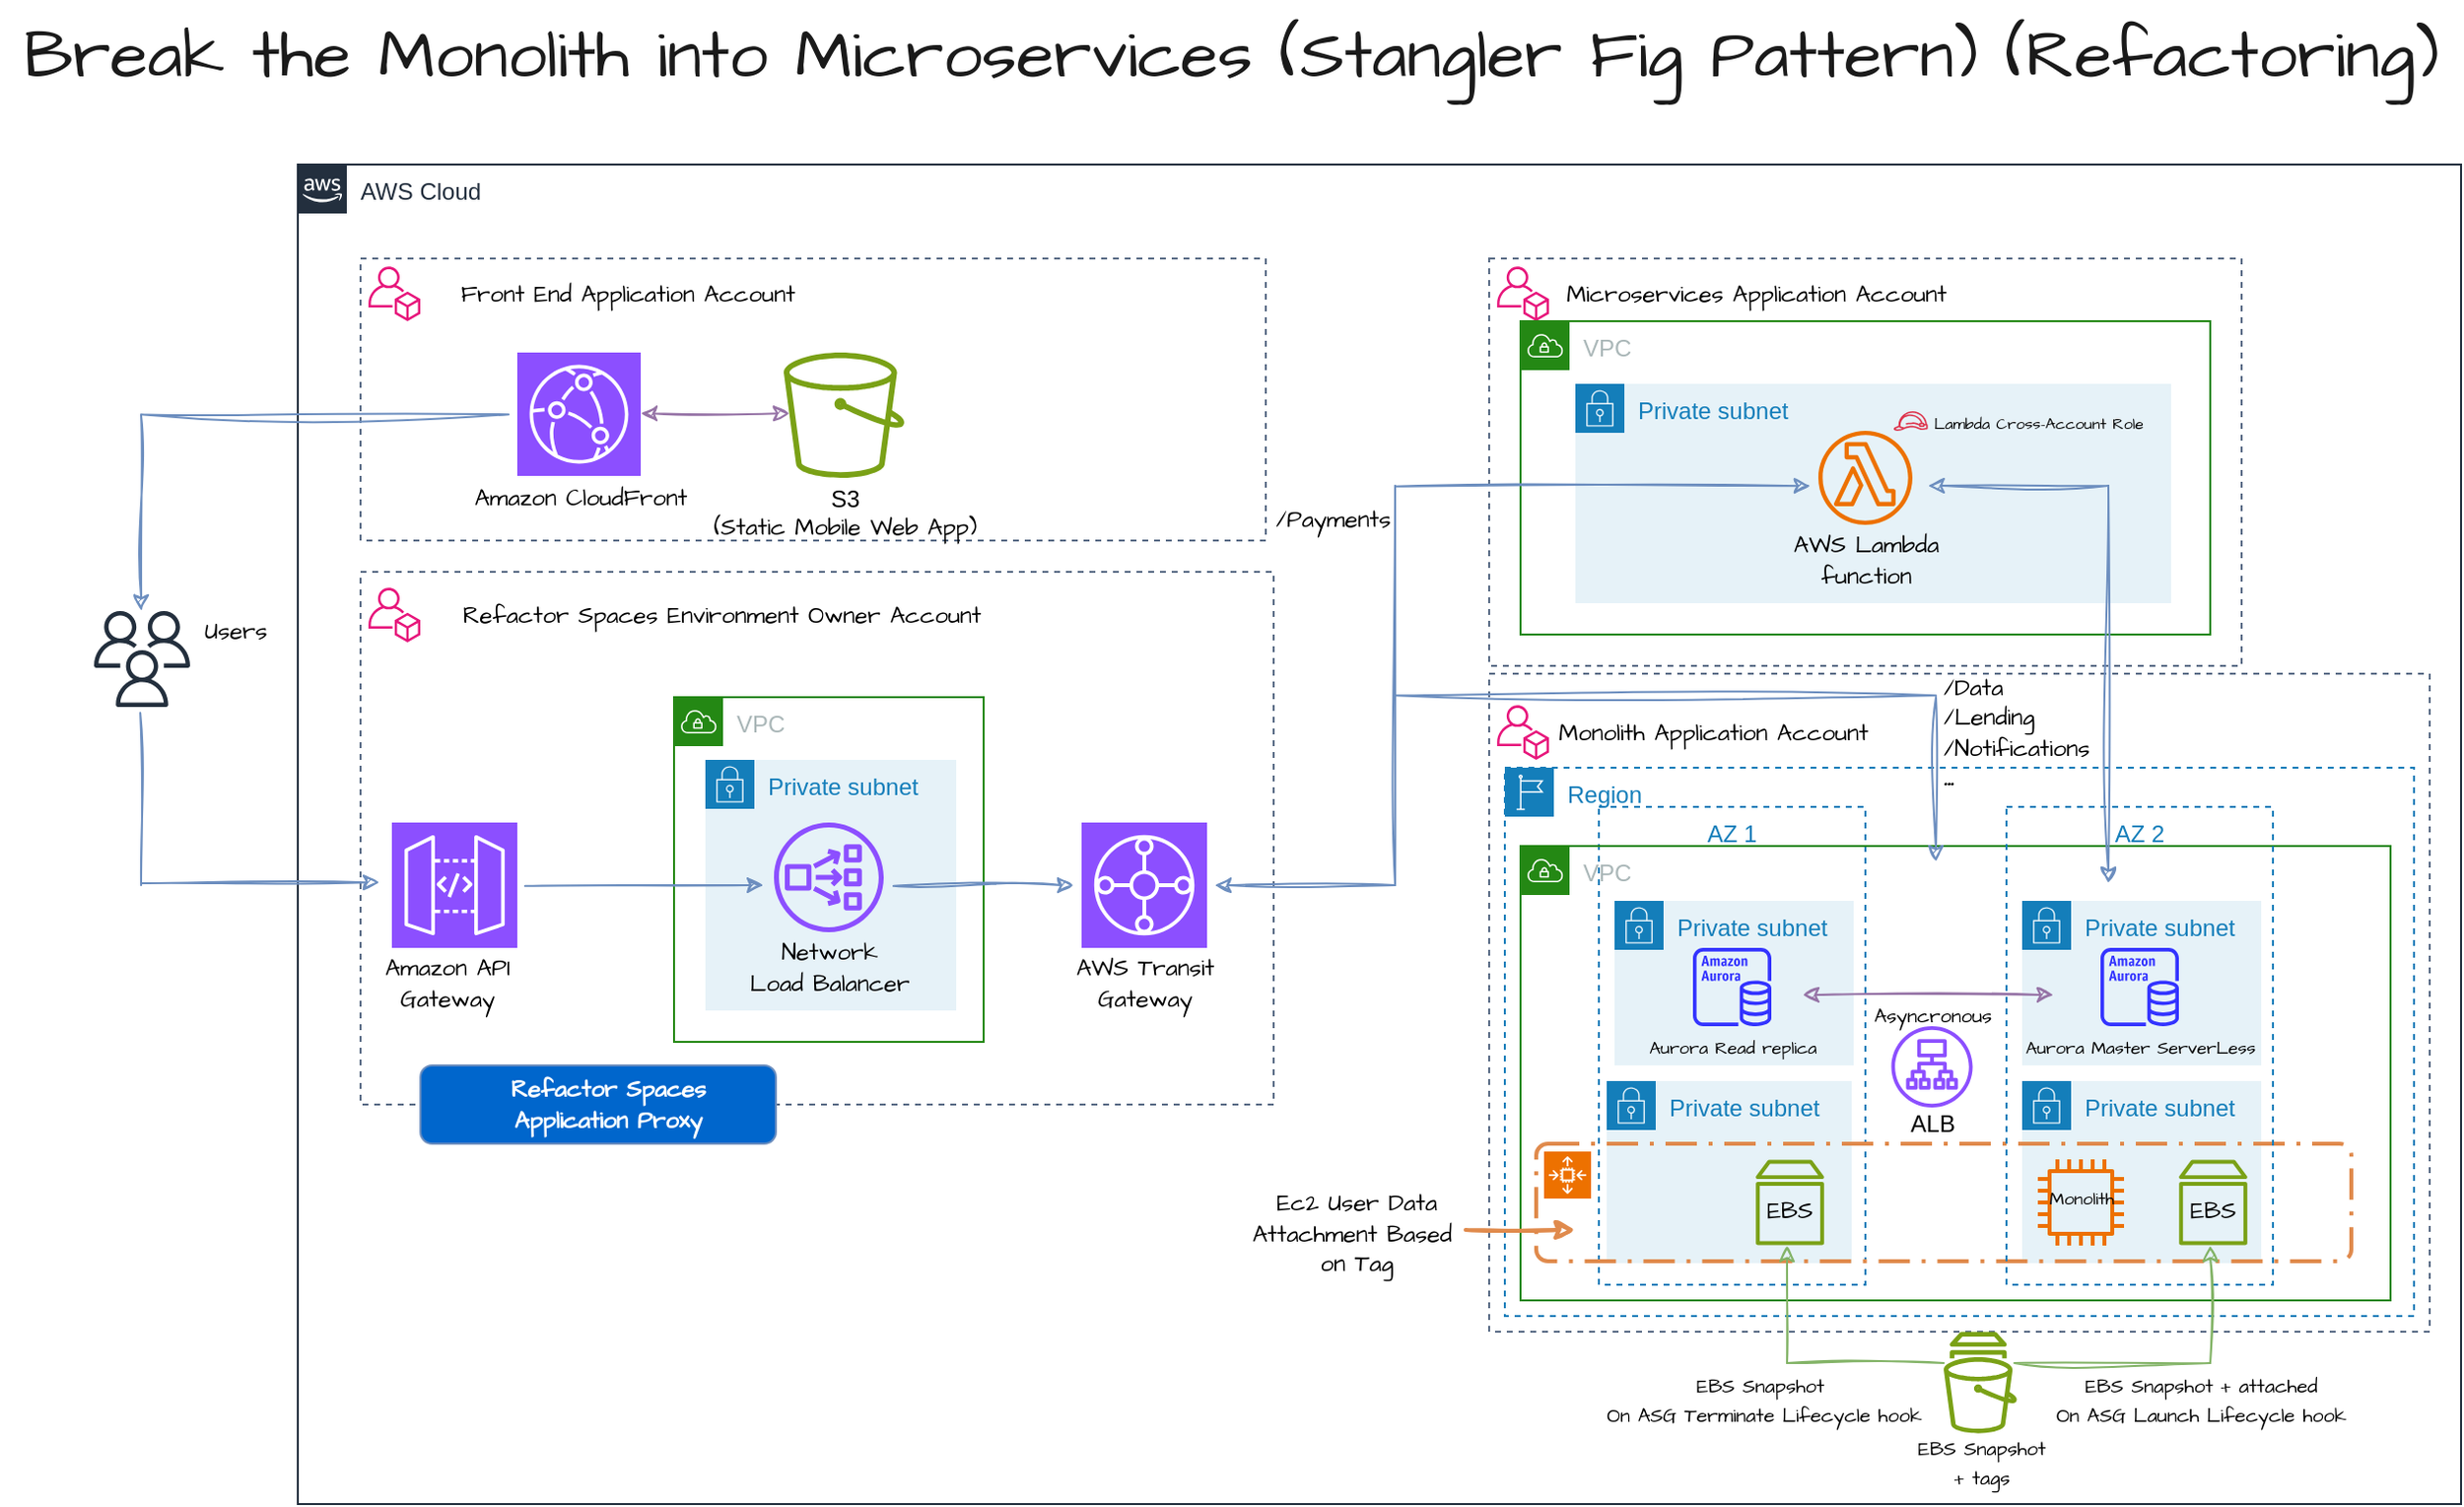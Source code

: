 <mxfile version="22.0.3" type="device">
  <diagram id="Ht1M8jgEwFfnCIfOTk4-" name="Page-1">
    <mxGraphModel dx="2589" dy="1657" grid="1" gridSize="4" guides="1" tooltips="1" connect="1" arrows="1" fold="1" page="1" pageScale="1" pageWidth="1169" pageHeight="827" math="0" shadow="0">
      <root>
        <mxCell id="0" />
        <mxCell id="1" parent="0" />
        <mxCell id="gSuPrqqiyERdeRgvsGvh-1" value="" style="fillColor=none;strokeColor=#5A6C86;dashed=1;verticalAlign=top;fontStyle=0;fontColor=#5A6C86;whiteSpace=wrap;html=1;" parent="1" vertex="1">
          <mxGeometry x="112" y="-452" width="480" height="336" as="geometry" />
        </mxCell>
        <mxCell id="4fSWZYb6Nr-JBYnyhQnx-1" value="Region" style="points=[[0,0],[0.25,0],[0.5,0],[0.75,0],[1,0],[1,0.25],[1,0.5],[1,0.75],[1,1],[0.75,1],[0.5,1],[0.25,1],[0,1],[0,0.75],[0,0.5],[0,0.25]];outlineConnect=0;gradientColor=none;html=1;whiteSpace=wrap;fontSize=12;fontStyle=0;container=1;pointerEvents=0;collapsible=0;recursiveResize=0;shape=mxgraph.aws4.group;grIcon=mxgraph.aws4.group_region;strokeColor=#147EBA;fillColor=none;verticalAlign=top;align=left;spacingLeft=30;fontColor=#147EBA;dashed=1;" parent="1" vertex="1">
          <mxGeometry x="120" y="-404" width="464" height="280" as="geometry" />
        </mxCell>
        <mxCell id="4fSWZYb6Nr-JBYnyhQnx-6" value="Private subnet" style="points=[[0,0],[0.25,0],[0.5,0],[0.75,0],[1,0],[1,0.25],[1,0.5],[1,0.75],[1,1],[0.75,1],[0.5,1],[0.25,1],[0,1],[0,0.75],[0,0.5],[0,0.25]];outlineConnect=0;gradientColor=none;html=1;whiteSpace=wrap;fontSize=12;fontStyle=0;container=1;pointerEvents=0;collapsible=0;recursiveResize=0;shape=mxgraph.aws4.group;grIcon=mxgraph.aws4.group_security_group;grStroke=0;strokeColor=#147EBA;fillColor=#E6F2F8;verticalAlign=top;align=left;spacingLeft=30;fontColor=#147EBA;dashed=0;" parent="4fSWZYb6Nr-JBYnyhQnx-1" vertex="1">
          <mxGeometry x="264" y="68" width="122" height="84" as="geometry" />
        </mxCell>
        <mxCell id="y_hJPUTwGHVDO47t9u5H-123" value="Private subnet" style="points=[[0,0],[0.25,0],[0.5,0],[0.75,0],[1,0],[1,0.25],[1,0.5],[1,0.75],[1,1],[0.75,1],[0.5,1],[0.25,1],[0,1],[0,0.75],[0,0.5],[0,0.25]];outlineConnect=0;gradientColor=none;html=1;whiteSpace=wrap;fontSize=12;fontStyle=0;container=1;pointerEvents=0;collapsible=0;recursiveResize=0;shape=mxgraph.aws4.group;grIcon=mxgraph.aws4.group_security_group;grStroke=0;strokeColor=#147EBA;fillColor=#E6F2F8;verticalAlign=top;align=left;spacingLeft=30;fontColor=#147EBA;dashed=0;" parent="4fSWZYb6Nr-JBYnyhQnx-1" vertex="1">
          <mxGeometry x="264" y="160" width="122" height="93" as="geometry" />
        </mxCell>
        <mxCell id="4fSWZYb6Nr-JBYnyhQnx-2" value="AZ 1" style="fillColor=none;strokeColor=#147EBA;dashed=1;verticalAlign=top;fontStyle=0;fontColor=#147EBA;whiteSpace=wrap;html=1;" parent="4fSWZYb6Nr-JBYnyhQnx-1" vertex="1">
          <mxGeometry x="48" y="20" width="136" height="244" as="geometry" />
        </mxCell>
        <mxCell id="4fSWZYb6Nr-JBYnyhQnx-4" value="Private subnet" style="points=[[0,0],[0.25,0],[0.5,0],[0.75,0],[1,0],[1,0.25],[1,0.5],[1,0.75],[1,1],[0.75,1],[0.5,1],[0.25,1],[0,1],[0,0.75],[0,0.5],[0,0.25]];outlineConnect=0;gradientColor=none;html=1;whiteSpace=wrap;fontSize=12;fontStyle=0;container=1;pointerEvents=0;collapsible=0;recursiveResize=0;shape=mxgraph.aws4.group;grIcon=mxgraph.aws4.group_security_group;grStroke=0;strokeColor=#147EBA;fillColor=#E6F2F8;verticalAlign=top;align=left;spacingLeft=30;fontColor=#147EBA;dashed=0;" parent="4fSWZYb6Nr-JBYnyhQnx-1" vertex="1">
          <mxGeometry x="52" y="160" width="125" height="93" as="geometry" />
        </mxCell>
        <mxCell id="y_hJPUTwGHVDO47t9u5H-116" value="" style="sketch=0;outlineConnect=0;fontColor=#232F3E;gradientColor=none;fillColor=#0000CC;strokeColor=none;dashed=0;verticalLabelPosition=bottom;verticalAlign=top;align=center;html=1;fontSize=12;fontStyle=0;aspect=fixed;pointerEvents=1;shape=mxgraph.aws4.aurora_instance;" parent="4fSWZYb6Nr-JBYnyhQnx-1" vertex="1">
          <mxGeometry x="95.5" y="96" width="38" height="38" as="geometry" />
        </mxCell>
        <mxCell id="y_hJPUTwGHVDO47t9u5H-133" value="&lt;font data-font-src=&quot;https://fonts.googleapis.com/css?family=Architects+Daughter&quot; face=&quot;Architects Daughter&quot;&gt;Aurora Master&lt;br&gt;&lt;/font&gt;" style="text;html=1;align=center;verticalAlign=middle;resizable=0;points=[];autosize=1;strokeColor=none;fillColor=none;" parent="4fSWZYb6Nr-JBYnyhQnx-1" vertex="1">
          <mxGeometry x="62" y="125" width="108" height="28" as="geometry" />
        </mxCell>
        <mxCell id="4fSWZYb6Nr-JBYnyhQnx-21" value="" style="rounded=1;arcSize=10;dashed=1;fillColor=none;gradientColor=none;dashPattern=8 3 1 3;strokeWidth=2;strokeColor=#e08a4c;" parent="4fSWZYb6Nr-JBYnyhQnx-1" vertex="1">
          <mxGeometry x="16" y="192" width="416" height="60" as="geometry" />
        </mxCell>
        <mxCell id="4fSWZYb6Nr-JBYnyhQnx-26" value="" style="sketch=0;outlineConnect=0;fontColor=#232F3E;gradientColor=none;fillColor=#7AA116;strokeColor=none;dashed=0;verticalLabelPosition=bottom;verticalAlign=top;align=center;html=1;fontSize=12;fontStyle=0;aspect=fixed;pointerEvents=1;shape=mxgraph.aws4.volume;" parent="4fSWZYb6Nr-JBYnyhQnx-1" vertex="1">
          <mxGeometry x="128" y="200" width="34.97" height="44" as="geometry" />
        </mxCell>
        <mxCell id="4fSWZYb6Nr-JBYnyhQnx-28" value="&lt;font data-font-src=&quot;https://fonts.googleapis.com/css?family=Architects+Daughter&quot; face=&quot;Architects Daughter&quot;&gt;EBS&lt;/font&gt;" style="text;html=1;align=center;verticalAlign=middle;resizable=0;points=[];autosize=1;strokeColor=none;fillColor=none;" parent="4fSWZYb6Nr-JBYnyhQnx-1" vertex="1">
          <mxGeometry x="123.48" y="212" width="44" height="28" as="geometry" />
        </mxCell>
        <mxCell id="4fSWZYb6Nr-JBYnyhQnx-12" value="Private subnet" style="points=[[0,0],[0.25,0],[0.5,0],[0.75,0],[1,0],[1,0.25],[1,0.5],[1,0.75],[1,1],[0.75,1],[0.5,1],[0.25,1],[0,1],[0,0.75],[0,0.5],[0,0.25]];outlineConnect=0;gradientColor=none;html=1;whiteSpace=wrap;fontSize=12;fontStyle=0;container=1;pointerEvents=0;collapsible=0;recursiveResize=0;shape=mxgraph.aws4.group;grIcon=mxgraph.aws4.group_security_group;grStroke=0;strokeColor=#147EBA;fillColor=#E6F2F8;verticalAlign=top;align=left;spacingLeft=30;fontColor=#147EBA;dashed=0;" parent="1" vertex="1">
          <mxGeometry x="176" y="-336" width="122" height="84" as="geometry" />
        </mxCell>
        <mxCell id="eYxBuY7Py7PClH6O-nrH-38" value="&lt;span style=&quot;font-size: 35px;&quot;&gt;Break the Monolith into Microservices (Stangler Fig Pattern) (Refactoring)&lt;/span&gt;" style="text;html=1;align=center;verticalAlign=middle;resizable=0;points=[];autosize=1;strokeColor=none;fillColor=none;fontSize=20;fontFamily=Architects Daughter;fontColor=#1A1A1A;rounded=0;" parent="1" vertex="1">
          <mxGeometry x="-648" y="-796" width="1256" height="56" as="geometry" />
        </mxCell>
        <mxCell id="y_hJPUTwGHVDO47t9u5H-20" value="AWS Cloud" style="points=[[0,0],[0.25,0],[0.5,0],[0.75,0],[1,0],[1,0.25],[1,0.5],[1,0.75],[1,1],[0.75,1],[0.5,1],[0.25,1],[0,1],[0,0.75],[0,0.5],[0,0.25]];outlineConnect=0;gradientColor=none;html=1;whiteSpace=wrap;fontSize=12;fontStyle=0;container=1;pointerEvents=0;collapsible=0;recursiveResize=0;shape=mxgraph.aws4.group;grIcon=mxgraph.aws4.group_aws_cloud_alt;strokeColor=#232F3E;fillColor=none;verticalAlign=top;align=left;spacingLeft=30;fontColor=#232F3E;dashed=0;" parent="1" vertex="1">
          <mxGeometry x="-496" y="-712" width="1104" height="684" as="geometry" />
        </mxCell>
        <mxCell id="4fSWZYb6Nr-JBYnyhQnx-36" value="&lt;font style=&quot;font-size: 10px;&quot; data-font-src=&quot;https://fonts.googleapis.com/css?family=Architects+Daughter&quot; face=&quot;Architects Daughter&quot;&gt;EBS Snapshot&amp;nbsp;&lt;br&gt;On ASG Terminate Lifecycle hook&lt;/font&gt;" style="text;html=1;align=center;verticalAlign=middle;resizable=0;points=[];autosize=1;strokeColor=none;fillColor=none;" parent="y_hJPUTwGHVDO47t9u5H-20" vertex="1">
          <mxGeometry x="656" y="608" width="184" height="44" as="geometry" />
        </mxCell>
        <mxCell id="y_hJPUTwGHVDO47t9u5H-120" value="VPC" style="points=[[0,0],[0.25,0],[0.5,0],[0.75,0],[1,0],[1,0.25],[1,0.5],[1,0.75],[1,1],[0.75,1],[0.5,1],[0.25,1],[0,1],[0,0.75],[0,0.5],[0,0.25]];outlineConnect=0;gradientColor=none;html=1;whiteSpace=wrap;fontSize=12;fontStyle=0;container=1;pointerEvents=0;collapsible=0;recursiveResize=0;shape=mxgraph.aws4.group;grIcon=mxgraph.aws4.group_vpc;strokeColor=#248814;fillColor=none;verticalAlign=top;align=left;spacingLeft=30;fontColor=#AAB7B8;dashed=0;" parent="y_hJPUTwGHVDO47t9u5H-20" vertex="1">
          <mxGeometry x="624" y="348" width="444" height="232" as="geometry" />
        </mxCell>
        <mxCell id="4fSWZYb6Nr-JBYnyhQnx-7" value="" style="sketch=0;outlineConnect=0;fontColor=#232F3E;gradientColor=none;fillColor=#8C4FFF;strokeColor=none;dashed=0;verticalLabelPosition=bottom;verticalAlign=top;align=center;html=1;fontSize=12;fontStyle=0;aspect=fixed;pointerEvents=1;shape=mxgraph.aws4.application_load_balancer;" parent="y_hJPUTwGHVDO47t9u5H-120" vertex="1">
          <mxGeometry x="189.25" y="92" width="41.5" height="41.5" as="geometry" />
        </mxCell>
        <mxCell id="4fSWZYb6Nr-JBYnyhQnx-19" value="ALB" style="text;html=1;align=center;verticalAlign=middle;resizable=0;points=[];autosize=1;strokeColor=none;fillColor=none;" parent="y_hJPUTwGHVDO47t9u5H-120" vertex="1">
          <mxGeometry x="188" y="128" width="44" height="28" as="geometry" />
        </mxCell>
        <mxCell id="4fSWZYb6Nr-JBYnyhQnx-24" value="" style="sketch=0;points=[[0,0,0],[0.25,0,0],[0.5,0,0],[0.75,0,0],[1,0,0],[0,1,0],[0.25,1,0],[0.5,1,0],[0.75,1,0],[1,1,0],[0,0.25,0],[0,0.5,0],[0,0.75,0],[1,0.25,0],[1,0.5,0],[1,0.75,0]];outlineConnect=0;fontColor=#232F3E;fillColor=#ED7100;strokeColor=#ffffff;dashed=0;verticalLabelPosition=bottom;verticalAlign=top;align=center;html=1;fontSize=12;fontStyle=0;aspect=fixed;shape=mxgraph.aws4.resourceIcon;resIcon=mxgraph.aws4.auto_scaling2;" parent="y_hJPUTwGHVDO47t9u5H-120" vertex="1">
          <mxGeometry x="12" y="156" width="24" height="24" as="geometry" />
        </mxCell>
        <mxCell id="4fSWZYb6Nr-JBYnyhQnx-42" value="&lt;font style=&quot;font-size: 10px;&quot; data-font-src=&quot;https://fonts.googleapis.com/css?family=Architects+Daughter&quot; face=&quot;Architects Daughter&quot;&gt;Asyncronous&lt;/font&gt;" style="text;html=1;align=center;verticalAlign=middle;resizable=0;points=[];autosize=1;strokeColor=none;fillColor=none;" parent="y_hJPUTwGHVDO47t9u5H-120" vertex="1">
          <mxGeometry x="168" y="72" width="84" height="28" as="geometry" />
        </mxCell>
        <mxCell id="4fSWZYb6Nr-JBYnyhQnx-10" value="&lt;font style=&quot;font-size: 9px;&quot; data-font-src=&quot;https://fonts.googleapis.com/css?family=Architects+Daughter&quot; face=&quot;Architects Daughter&quot;&gt;Aurora Read replica&lt;/font&gt;" style="text;html=1;align=center;verticalAlign=middle;resizable=0;points=[];autosize=1;strokeColor=none;fillColor=none;" parent="y_hJPUTwGHVDO47t9u5H-120" vertex="1">
          <mxGeometry x="54" y="88" width="108" height="28" as="geometry" />
        </mxCell>
        <mxCell id="4fSWZYb6Nr-JBYnyhQnx-3" value="AZ 2" style="fillColor=none;strokeColor=#147EBA;dashed=1;verticalAlign=top;fontStyle=0;fontColor=#147EBA;whiteSpace=wrap;html=1;" parent="y_hJPUTwGHVDO47t9u5H-20" vertex="1">
          <mxGeometry x="872" y="328" width="136" height="244" as="geometry" />
        </mxCell>
        <mxCell id="y_hJPUTwGHVDO47t9u5H-98" value="" style="fillColor=none;strokeColor=#5A6C86;dashed=1;verticalAlign=top;fontStyle=0;fontColor=#5A6C86;whiteSpace=wrap;html=1;" parent="y_hJPUTwGHVDO47t9u5H-20" vertex="1">
          <mxGeometry x="32" y="48" width="462" height="144" as="geometry" />
        </mxCell>
        <mxCell id="y_hJPUTwGHVDO47t9u5H-99" value="" style="sketch=0;outlineConnect=0;fontColor=#232F3E;gradientColor=none;fillColor=#E7157B;strokeColor=none;dashed=0;verticalLabelPosition=bottom;verticalAlign=top;align=center;html=1;fontSize=12;fontStyle=0;aspect=fixed;pointerEvents=1;shape=mxgraph.aws4.organizations_account;" parent="y_hJPUTwGHVDO47t9u5H-20" vertex="1">
          <mxGeometry x="36" y="52" width="26.57" height="28" as="geometry" />
        </mxCell>
        <mxCell id="y_hJPUTwGHVDO47t9u5H-100" value="" style="fillColor=none;strokeColor=#5A6C86;dashed=1;verticalAlign=top;fontStyle=0;fontColor=#5A6C86;whiteSpace=wrap;html=1;" parent="y_hJPUTwGHVDO47t9u5H-20" vertex="1">
          <mxGeometry x="32" y="208" width="466" height="272" as="geometry" />
        </mxCell>
        <mxCell id="y_hJPUTwGHVDO47t9u5H-101" value="" style="sketch=0;outlineConnect=0;fontColor=#232F3E;gradientColor=none;fillColor=#E7157B;strokeColor=none;dashed=0;verticalLabelPosition=bottom;verticalAlign=top;align=center;html=1;fontSize=12;fontStyle=0;aspect=fixed;pointerEvents=1;shape=mxgraph.aws4.organizations_account;" parent="y_hJPUTwGHVDO47t9u5H-20" vertex="1">
          <mxGeometry x="36" y="216" width="26.57" height="28" as="geometry" />
        </mxCell>
        <mxCell id="y_hJPUTwGHVDO47t9u5H-102" value="" style="fillColor=none;strokeColor=#5A6C86;dashed=1;verticalAlign=top;fontStyle=0;fontColor=#5A6C86;whiteSpace=wrap;html=1;" parent="y_hJPUTwGHVDO47t9u5H-20" vertex="1">
          <mxGeometry x="608" y="48" width="384" height="208" as="geometry" />
        </mxCell>
        <mxCell id="y_hJPUTwGHVDO47t9u5H-103" value="" style="sketch=0;outlineConnect=0;fontColor=#232F3E;gradientColor=none;fillColor=#E7157B;strokeColor=none;dashed=0;verticalLabelPosition=bottom;verticalAlign=top;align=center;html=1;fontSize=12;fontStyle=0;aspect=fixed;pointerEvents=1;shape=mxgraph.aws4.organizations_account;" parent="y_hJPUTwGHVDO47t9u5H-20" vertex="1">
          <mxGeometry x="612" y="52" width="26.57" height="28" as="geometry" />
        </mxCell>
        <mxCell id="y_hJPUTwGHVDO47t9u5H-105" value="" style="sketch=0;outlineConnect=0;fontColor=#232F3E;gradientColor=none;fillColor=#E7157B;strokeColor=none;dashed=0;verticalLabelPosition=bottom;verticalAlign=top;align=center;html=1;fontSize=12;fontStyle=0;aspect=fixed;pointerEvents=1;shape=mxgraph.aws4.organizations_account;" parent="y_hJPUTwGHVDO47t9u5H-20" vertex="1">
          <mxGeometry x="612" y="276" width="26.57" height="28" as="geometry" />
        </mxCell>
        <mxCell id="y_hJPUTwGHVDO47t9u5H-106" value="&lt;font data-font-src=&quot;https://fonts.googleapis.com/css?family=Architects+Daughter&quot; face=&quot;Architects Daughter&quot;&gt;Front End Application Account&lt;/font&gt;" style="text;html=1;align=center;verticalAlign=middle;resizable=0;points=[];autosize=1;strokeColor=none;fillColor=none;" parent="y_hJPUTwGHVDO47t9u5H-20" vertex="1">
          <mxGeometry x="72" y="52" width="192" height="28" as="geometry" />
        </mxCell>
        <mxCell id="y_hJPUTwGHVDO47t9u5H-107" value="&lt;font data-font-src=&quot;https://fonts.googleapis.com/css?family=Architects+Daughter&quot; face=&quot;Architects Daughter&quot;&gt;Refactor Spaces Environment Owner Account&lt;/font&gt;" style="text;html=1;align=center;verticalAlign=middle;resizable=0;points=[];autosize=1;strokeColor=none;fillColor=none;" parent="y_hJPUTwGHVDO47t9u5H-20" vertex="1">
          <mxGeometry x="72" y="216" width="288" height="28" as="geometry" />
        </mxCell>
        <mxCell id="y_hJPUTwGHVDO47t9u5H-108" value="&lt;font data-font-src=&quot;https://fonts.googleapis.com/css?family=Architects+Daughter&quot; face=&quot;Architects Daughter&quot;&gt;Microservices Application Account&lt;/font&gt;" style="text;html=1;align=center;verticalAlign=middle;resizable=0;points=[];autosize=1;strokeColor=none;fillColor=none;" parent="y_hJPUTwGHVDO47t9u5H-20" vertex="1">
          <mxGeometry x="636" y="52" width="216" height="28" as="geometry" />
        </mxCell>
        <mxCell id="y_hJPUTwGHVDO47t9u5H-109" value="&lt;font data-font-src=&quot;https://fonts.googleapis.com/css?family=Architects+Daughter&quot; face=&quot;Architects Daughter&quot;&gt;Monolith Application Account&lt;/font&gt;" style="text;html=1;align=center;verticalAlign=middle;resizable=0;points=[];autosize=1;strokeColor=none;fillColor=none;" parent="y_hJPUTwGHVDO47t9u5H-20" vertex="1">
          <mxGeometry x="632" y="276" width="180" height="28" as="geometry" />
        </mxCell>
        <mxCell id="y_hJPUTwGHVDO47t9u5H-110" value="" style="sketch=0;points=[[0,0,0],[0.25,0,0],[0.5,0,0],[0.75,0,0],[1,0,0],[0,1,0],[0.25,1,0],[0.5,1,0],[0.75,1,0],[1,1,0],[0,0.25,0],[0,0.5,0],[0,0.75,0],[1,0.25,0],[1,0.5,0],[1,0.75,0]];outlineConnect=0;fontColor=#232F3E;fillColor=#8C4FFF;strokeColor=#ffffff;dashed=0;verticalLabelPosition=bottom;verticalAlign=top;align=center;html=1;fontSize=12;fontStyle=0;aspect=fixed;shape=mxgraph.aws4.resourceIcon;resIcon=mxgraph.aws4.cloudfront;" parent="y_hJPUTwGHVDO47t9u5H-20" vertex="1">
          <mxGeometry x="112" y="96" width="63" height="63" as="geometry" />
        </mxCell>
        <mxCell id="y_hJPUTwGHVDO47t9u5H-111" value="" style="sketch=0;outlineConnect=0;fontColor=#232F3E;gradientColor=none;fillColor=#7AA116;strokeColor=none;dashed=0;verticalLabelPosition=bottom;verticalAlign=top;align=center;html=1;fontSize=12;fontStyle=0;aspect=fixed;pointerEvents=1;shape=mxgraph.aws4.bucket;" parent="y_hJPUTwGHVDO47t9u5H-20" vertex="1">
          <mxGeometry x="248" y="96" width="61.54" height="64" as="geometry" />
        </mxCell>
        <mxCell id="y_hJPUTwGHVDO47t9u5H-112" value="" style="sketch=0;points=[[0,0,0],[0.25,0,0],[0.5,0,0],[0.75,0,0],[1,0,0],[0,1,0],[0.25,1,0],[0.5,1,0],[0.75,1,0],[1,1,0],[0,0.25,0],[0,0.5,0],[0,0.75,0],[1,0.25,0],[1,0.5,0],[1,0.75,0]];outlineConnect=0;fontColor=#232F3E;fillColor=#8C4FFF;strokeColor=#ffffff;dashed=0;verticalLabelPosition=bottom;verticalAlign=top;align=center;html=1;fontSize=12;fontStyle=0;aspect=fixed;shape=mxgraph.aws4.resourceIcon;resIcon=mxgraph.aws4.api_gateway;" parent="y_hJPUTwGHVDO47t9u5H-20" vertex="1">
          <mxGeometry x="48" y="336" width="64" height="64" as="geometry" />
        </mxCell>
        <mxCell id="y_hJPUTwGHVDO47t9u5H-114" value="" style="sketch=0;points=[[0,0,0],[0.25,0,0],[0.5,0,0],[0.75,0,0],[1,0,0],[0,1,0],[0.25,1,0],[0.5,1,0],[0.75,1,0],[1,1,0],[0,0.25,0],[0,0.5,0],[0,0.75,0],[1,0.25,0],[1,0.5,0],[1,0.75,0]];outlineConnect=0;fontColor=#232F3E;fillColor=#8C4FFF;strokeColor=#ffffff;dashed=0;verticalLabelPosition=bottom;verticalAlign=top;align=center;html=1;fontSize=12;fontStyle=0;aspect=fixed;shape=mxgraph.aws4.resourceIcon;resIcon=mxgraph.aws4.transit_gateway;" parent="y_hJPUTwGHVDO47t9u5H-20" vertex="1">
          <mxGeometry x="400" y="336" width="64" height="64" as="geometry" />
        </mxCell>
        <mxCell id="y_hJPUTwGHVDO47t9u5H-118" value="VPC" style="points=[[0,0],[0.25,0],[0.5,0],[0.75,0],[1,0],[1,0.25],[1,0.5],[1,0.75],[1,1],[0.75,1],[0.5,1],[0.25,1],[0,1],[0,0.75],[0,0.5],[0,0.25]];outlineConnect=0;gradientColor=none;html=1;whiteSpace=wrap;fontSize=12;fontStyle=0;container=1;pointerEvents=0;collapsible=0;recursiveResize=0;shape=mxgraph.aws4.group;grIcon=mxgraph.aws4.group_vpc;strokeColor=#248814;fillColor=none;verticalAlign=top;align=left;spacingLeft=30;fontColor=#AAB7B8;dashed=0;" parent="y_hJPUTwGHVDO47t9u5H-20" vertex="1">
          <mxGeometry x="192" y="272" width="158" height="176" as="geometry" />
        </mxCell>
        <mxCell id="y_hJPUTwGHVDO47t9u5H-124" value="Private subnet" style="points=[[0,0],[0.25,0],[0.5,0],[0.75,0],[1,0],[1,0.25],[1,0.5],[1,0.75],[1,1],[0.75,1],[0.5,1],[0.25,1],[0,1],[0,0.75],[0,0.5],[0,0.25]];outlineConnect=0;gradientColor=none;html=1;whiteSpace=wrap;fontSize=12;fontStyle=0;container=1;pointerEvents=0;collapsible=0;recursiveResize=0;shape=mxgraph.aws4.group;grIcon=mxgraph.aws4.group_security_group;grStroke=0;strokeColor=#147EBA;fillColor=#E6F2F8;verticalAlign=top;align=left;spacingLeft=30;fontColor=#147EBA;dashed=0;" parent="y_hJPUTwGHVDO47t9u5H-118" vertex="1">
          <mxGeometry x="16" y="32" width="128" height="128" as="geometry" />
        </mxCell>
        <mxCell id="y_hJPUTwGHVDO47t9u5H-113" value="" style="sketch=0;outlineConnect=0;fontColor=#232F3E;gradientColor=none;fillColor=#8C4FFF;strokeColor=none;dashed=0;verticalLabelPosition=bottom;verticalAlign=top;align=center;html=1;fontSize=12;fontStyle=0;aspect=fixed;pointerEvents=1;shape=mxgraph.aws4.network_load_balancer;" parent="y_hJPUTwGHVDO47t9u5H-124" vertex="1">
          <mxGeometry x="35" y="32" width="56" height="56" as="geometry" />
        </mxCell>
        <mxCell id="y_hJPUTwGHVDO47t9u5H-125" value="&lt;font data-font-src=&quot;https://fonts.googleapis.com/css?family=Architects+Daughter&quot; face=&quot;Architects Daughter&quot;&gt;Network&lt;br&gt;Load Balancer&lt;br&gt;&lt;/font&gt;" style="text;html=1;align=center;verticalAlign=middle;resizable=0;points=[];autosize=1;strokeColor=none;fillColor=none;" parent="y_hJPUTwGHVDO47t9u5H-124" vertex="1">
          <mxGeometry x="11" y="84" width="104" height="44" as="geometry" />
        </mxCell>
        <mxCell id="y_hJPUTwGHVDO47t9u5H-143" value="" style="endArrow=classic;html=1;rounded=0;labelBackgroundColor=default;hachureGap=4;strokeColor=#6c8ebf;align=center;verticalAlign=middle;fontFamily=Architects Daughter;fontSource=https%3A%2F%2Ffonts.googleapis.com%2Fcss%3Ffamily%3DArchitects%2BDaughter;fontSize=16;fontColor=default;shape=connector;fillColor=#dae8fc;strokeWidth=1;sketch=1;curveFitting=1;jiggle=2;" parent="y_hJPUTwGHVDO47t9u5H-118" edge="1">
          <mxGeometry width="50" height="50" relative="1" as="geometry">
            <mxPoint x="-76" y="96.43" as="sourcePoint" />
            <mxPoint x="45.66" y="96" as="targetPoint" />
          </mxGeometry>
        </mxCell>
        <mxCell id="y_hJPUTwGHVDO47t9u5H-119" value="VPC" style="points=[[0,0],[0.25,0],[0.5,0],[0.75,0],[1,0],[1,0.25],[1,0.5],[1,0.75],[1,1],[0.75,1],[0.5,1],[0.25,1],[0,1],[0,0.75],[0,0.5],[0,0.25]];outlineConnect=0;gradientColor=none;html=1;whiteSpace=wrap;fontSize=12;fontStyle=0;container=1;pointerEvents=0;collapsible=0;recursiveResize=0;shape=mxgraph.aws4.group;grIcon=mxgraph.aws4.group_vpc;strokeColor=#248814;fillColor=none;verticalAlign=top;align=left;spacingLeft=30;fontColor=#AAB7B8;dashed=0;" parent="y_hJPUTwGHVDO47t9u5H-20" vertex="1">
          <mxGeometry x="624" y="80" width="352" height="160" as="geometry" />
        </mxCell>
        <mxCell id="y_hJPUTwGHVDO47t9u5H-122" value="Private subnet" style="points=[[0,0],[0.25,0],[0.5,0],[0.75,0],[1,0],[1,0.25],[1,0.5],[1,0.75],[1,1],[0.75,1],[0.5,1],[0.25,1],[0,1],[0,0.75],[0,0.5],[0,0.25]];outlineConnect=0;gradientColor=none;html=1;whiteSpace=wrap;fontSize=12;fontStyle=0;container=1;pointerEvents=0;collapsible=0;recursiveResize=0;shape=mxgraph.aws4.group;grIcon=mxgraph.aws4.group_security_group;grStroke=0;strokeColor=#147EBA;fillColor=#E6F2F8;verticalAlign=top;align=left;spacingLeft=30;fontColor=#147EBA;dashed=0;" parent="y_hJPUTwGHVDO47t9u5H-119" vertex="1">
          <mxGeometry x="28" y="32" width="304" height="112" as="geometry" />
        </mxCell>
        <mxCell id="y_hJPUTwGHVDO47t9u5H-115" value="" style="sketch=0;outlineConnect=0;fontColor=#232F3E;gradientColor=none;fillColor=#ED7100;strokeColor=none;dashed=0;verticalLabelPosition=bottom;verticalAlign=top;align=center;html=1;fontSize=12;fontStyle=0;aspect=fixed;pointerEvents=1;shape=mxgraph.aws4.lambda_function;" parent="y_hJPUTwGHVDO47t9u5H-122" vertex="1">
          <mxGeometry x="124" y="24" width="48" height="48" as="geometry" />
        </mxCell>
        <mxCell id="F41bbOXiPP2_eEphZ-xw-1" value="" style="endArrow=classic;html=1;rounded=0;labelBackgroundColor=default;hachureGap=4;strokeColor=#6c8ebf;align=center;verticalAlign=middle;fontFamily=Architects Daughter;fontSource=https%3A%2F%2Ffonts.googleapis.com%2Fcss%3Ffamily%3DArchitects%2BDaughter;fontSize=16;fontColor=default;shape=connector;fillColor=#dae8fc;strokeWidth=1;sketch=1;curveFitting=1;jiggle=2;" parent="y_hJPUTwGHVDO47t9u5H-122" edge="1">
          <mxGeometry width="50" height="50" relative="1" as="geometry">
            <mxPoint x="272" y="52" as="sourcePoint" />
            <mxPoint x="272" y="255" as="targetPoint" />
          </mxGeometry>
        </mxCell>
        <mxCell id="F41bbOXiPP2_eEphZ-xw-3" value="" style="endArrow=classic;html=1;rounded=0;labelBackgroundColor=default;hachureGap=4;strokeColor=#6c8ebf;align=center;verticalAlign=middle;fontFamily=Architects Daughter;fontSource=https%3A%2F%2Ffonts.googleapis.com%2Fcss%3Ffamily%3DArchitects%2BDaughter;fontSize=16;fontColor=default;shape=connector;fillColor=#dae8fc;strokeWidth=1;sketch=1;curveFitting=1;jiggle=2;" parent="y_hJPUTwGHVDO47t9u5H-122" edge="1">
          <mxGeometry width="50" height="50" relative="1" as="geometry">
            <mxPoint x="272" y="52" as="sourcePoint" />
            <mxPoint x="180" y="52" as="targetPoint" />
          </mxGeometry>
        </mxCell>
        <mxCell id="y_hJPUTwGHVDO47t9u5H-126" value="&lt;font data-font-src=&quot;https://fonts.googleapis.com/css?family=Architects+Daughter&quot; face=&quot;Architects Daughter&quot;&gt;Amazon CloudFront&lt;/font&gt;" style="text;html=1;align=center;verticalAlign=middle;resizable=0;points=[];autosize=1;strokeColor=none;fillColor=none;" parent="y_hJPUTwGHVDO47t9u5H-20" vertex="1">
          <mxGeometry x="77.5" y="156" width="132" height="28" as="geometry" />
        </mxCell>
        <mxCell id="y_hJPUTwGHVDO47t9u5H-129" value="S3&lt;br style=&quot;border-color: var(--border-color); font-family: &amp;quot;Architects Daughter&amp;quot;;&quot;&gt;&lt;span style=&quot;font-family: &amp;quot;Architects Daughter&amp;quot;;&quot;&gt;(Static Mobile Web App)&lt;/span&gt;" style="text;html=1;align=center;verticalAlign=middle;resizable=0;points=[];autosize=1;strokeColor=none;fillColor=none;" parent="y_hJPUTwGHVDO47t9u5H-20" vertex="1">
          <mxGeometry x="200.77" y="156" width="156" height="44" as="geometry" />
        </mxCell>
        <mxCell id="y_hJPUTwGHVDO47t9u5H-128" value="&lt;font face=&quot;Architects Daughter&quot;&gt;Amazon API&lt;br&gt;Gateway&lt;br&gt;&lt;/font&gt;" style="text;html=1;align=center;verticalAlign=middle;resizable=0;points=[];autosize=1;strokeColor=none;fillColor=none;" parent="y_hJPUTwGHVDO47t9u5H-20" vertex="1">
          <mxGeometry x="32" y="396" width="88" height="44" as="geometry" />
        </mxCell>
        <mxCell id="y_hJPUTwGHVDO47t9u5H-131" value="&lt;font face=&quot;Architects Daughter&quot;&gt;AWS Transit&lt;br&gt;Gateway&lt;br&gt;&lt;/font&gt;" style="text;html=1;align=center;verticalAlign=middle;resizable=0;points=[];autosize=1;strokeColor=none;fillColor=none;" parent="y_hJPUTwGHVDO47t9u5H-20" vertex="1">
          <mxGeometry x="386" y="396" width="92" height="44" as="geometry" />
        </mxCell>
        <mxCell id="y_hJPUTwGHVDO47t9u5H-130" value="&lt;font face=&quot;Architects Daughter&quot;&gt;AWS Lambda&lt;br&gt;function&lt;br&gt;&lt;/font&gt;" style="text;html=1;align=center;verticalAlign=middle;resizable=0;points=[];autosize=1;strokeColor=none;fillColor=none;" parent="y_hJPUTwGHVDO47t9u5H-20" vertex="1">
          <mxGeometry x="752" y="180" width="96" height="44" as="geometry" />
        </mxCell>
        <mxCell id="y_hJPUTwGHVDO47t9u5H-140" value="" style="endArrow=none;html=1;rounded=0;labelBackgroundColor=default;hachureGap=4;strokeColor=#6c8ebf;align=center;verticalAlign=middle;fontFamily=Architects Daughter;fontSource=https%3A%2F%2Ffonts.googleapis.com%2Fcss%3Ffamily%3DArchitects%2BDaughter;fontSize=16;fontColor=default;shape=connector;fillColor=#dae8fc;sketch=1;curveFitting=1;jiggle=2;" parent="y_hJPUTwGHVDO47t9u5H-20" edge="1">
          <mxGeometry width="50" height="50" relative="1" as="geometry">
            <mxPoint x="-80" y="127.58" as="sourcePoint" />
            <mxPoint x="107.58" y="127.58" as="targetPoint" />
          </mxGeometry>
        </mxCell>
        <mxCell id="y_hJPUTwGHVDO47t9u5H-141" value="" style="endArrow=classic;startArrow=classic;html=1;rounded=0;sketch=1;curveFitting=1;jiggle=2;fillColor=#e1d5e7;strokeColor=#9673a6;" parent="y_hJPUTwGHVDO47t9u5H-20" edge="1">
          <mxGeometry width="50" height="50" relative="1" as="geometry">
            <mxPoint x="175" y="127.08" as="sourcePoint" />
            <mxPoint x="251" y="127.08" as="targetPoint" />
          </mxGeometry>
        </mxCell>
        <mxCell id="y_hJPUTwGHVDO47t9u5H-144" value="" style="endArrow=classic;html=1;rounded=0;labelBackgroundColor=default;hachureGap=4;strokeColor=#6c8ebf;align=center;verticalAlign=middle;fontFamily=Architects Daughter;fontSource=https%3A%2F%2Ffonts.googleapis.com%2Fcss%3Ffamily%3DArchitects%2BDaughter;fontSize=16;fontColor=default;shape=connector;fillColor=#dae8fc;strokeWidth=1;sketch=1;curveFitting=1;jiggle=2;" parent="y_hJPUTwGHVDO47t9u5H-20" edge="1">
          <mxGeometry width="50" height="50" relative="1" as="geometry">
            <mxPoint x="304" y="368.43" as="sourcePoint" />
            <mxPoint x="396" y="368" as="targetPoint" />
          </mxGeometry>
        </mxCell>
        <mxCell id="y_hJPUTwGHVDO47t9u5H-145" value="" style="endArrow=classic;html=1;rounded=0;labelBackgroundColor=default;hachureGap=4;strokeColor=#6c8ebf;align=center;verticalAlign=middle;fontFamily=Architects Daughter;fontSource=https%3A%2F%2Ffonts.googleapis.com%2Fcss%3Ffamily%3DArchitects%2BDaughter;fontSize=16;fontColor=default;shape=connector;fillColor=#dae8fc;strokeWidth=1;sketch=1;curveFitting=1;jiggle=2;" parent="y_hJPUTwGHVDO47t9u5H-20" edge="1">
          <mxGeometry width="50" height="50" relative="1" as="geometry">
            <mxPoint x="560" y="368" as="sourcePoint" />
            <mxPoint x="468" y="368" as="targetPoint" />
          </mxGeometry>
        </mxCell>
        <mxCell id="y_hJPUTwGHVDO47t9u5H-146" value="" style="endArrow=none;html=1;rounded=0;labelBackgroundColor=default;hachureGap=4;strokeColor=#6c8ebf;align=center;verticalAlign=middle;fontFamily=Architects Daughter;fontSource=https%3A%2F%2Ffonts.googleapis.com%2Fcss%3Ffamily%3DArchitects%2BDaughter;fontSize=16;fontColor=default;shape=connector;fillColor=#dae8fc;sketch=1;curveFitting=1;jiggle=2;" parent="y_hJPUTwGHVDO47t9u5H-20" edge="1">
          <mxGeometry width="50" height="50" relative="1" as="geometry">
            <mxPoint x="560" y="368.0" as="sourcePoint" />
            <mxPoint x="560" y="164" as="targetPoint" />
          </mxGeometry>
        </mxCell>
        <mxCell id="y_hJPUTwGHVDO47t9u5H-147" value="" style="endArrow=classic;html=1;rounded=0;labelBackgroundColor=default;hachureGap=4;strokeColor=#6c8ebf;align=center;verticalAlign=middle;fontFamily=Architects Daughter;fontSource=https%3A%2F%2Ffonts.googleapis.com%2Fcss%3Ffamily%3DArchitects%2BDaughter;fontSize=16;fontColor=default;shape=connector;fillColor=#dae8fc;strokeWidth=1;sketch=1;curveFitting=1;jiggle=2;entryX=0.427;entryY=0.558;entryDx=0;entryDy=0;entryPerimeter=0;" parent="y_hJPUTwGHVDO47t9u5H-20" target="y_hJPUTwGHVDO47t9u5H-102" edge="1">
          <mxGeometry width="50" height="50" relative="1" as="geometry">
            <mxPoint x="560" y="164.43" as="sourcePoint" />
            <mxPoint x="681.66" y="164" as="targetPoint" />
          </mxGeometry>
        </mxCell>
        <mxCell id="y_hJPUTwGHVDO47t9u5H-152" value="" style="rounded=1;whiteSpace=wrap;html=1;fillColor=#0066CC;strokeColor=#6c8ebf;" parent="y_hJPUTwGHVDO47t9u5H-20" vertex="1">
          <mxGeometry x="62.57" y="460" width="181.43" height="40" as="geometry" />
        </mxCell>
        <mxCell id="y_hJPUTwGHVDO47t9u5H-154" value="&lt;font face=&quot;Architects Daughter&quot;&gt;&lt;b&gt;&lt;font color=&quot;#ffffff&quot;&gt;Refactor Spaces&lt;br&gt;Application Proxy&lt;/font&gt;&lt;/b&gt;&lt;br&gt;&lt;/font&gt;" style="text;html=1;align=center;verticalAlign=middle;resizable=0;points=[];autosize=1;strokeColor=none;fillColor=none;" parent="y_hJPUTwGHVDO47t9u5H-20" vertex="1">
          <mxGeometry x="96" y="458" width="124" height="44" as="geometry" />
        </mxCell>
        <mxCell id="y_hJPUTwGHVDO47t9u5H-157" value="&lt;span style=&quot;background-color: initial; font-family: &amp;quot;Architects Daughter&amp;quot;;&quot;&gt;/Data&lt;br&gt;&lt;/span&gt;&lt;span style=&quot;background-color: initial; font-family: &amp;quot;Architects Daughter&amp;quot;;&quot;&gt;/Lending&lt;br&gt;&lt;/span&gt;&lt;span style=&quot;background-color: initial; font-family: &amp;quot;Architects Daughter&amp;quot;;&quot;&gt;/Notifications&amp;nbsp;&lt;br&gt;&lt;/span&gt;&lt;b style=&quot;background-color: initial; font-family: &amp;quot;Architects Daughter&amp;quot;;&quot;&gt;...&lt;/b&gt;&lt;span style=&quot;background-color: initial; font-family: &amp;quot;Architects Daughter&amp;quot;;&quot;&gt;&lt;br&gt;&lt;/span&gt;" style="text;html=1;align=left;verticalAlign=middle;resizable=0;points=[];autosize=1;strokeColor=none;fillColor=none;" parent="y_hJPUTwGHVDO47t9u5H-20" vertex="1">
          <mxGeometry x="838" y="252" width="100" height="76" as="geometry" />
        </mxCell>
        <mxCell id="y_hJPUTwGHVDO47t9u5H-158" value="&lt;font data-font-src=&quot;https://fonts.googleapis.com/css?family=Architects+Daughter&quot; face=&quot;Architects Daughter&quot;&gt;/Payments&lt;/font&gt;" style="text;html=1;align=center;verticalAlign=middle;resizable=0;points=[];autosize=1;strokeColor=none;fillColor=none;" parent="y_hJPUTwGHVDO47t9u5H-20" vertex="1">
          <mxGeometry x="488" y="167" width="80" height="28" as="geometry" />
        </mxCell>
        <mxCell id="4fSWZYb6Nr-JBYnyhQnx-15" value="" style="sketch=0;outlineConnect=0;fontColor=#232F3E;gradientColor=none;fillColor=#3333FF;strokeColor=none;dashed=0;verticalLabelPosition=bottom;verticalAlign=top;align=center;html=1;fontSize=12;fontStyle=0;aspect=fixed;pointerEvents=1;shape=mxgraph.aws4.aurora_instance;" parent="y_hJPUTwGHVDO47t9u5H-20" vertex="1">
          <mxGeometry x="712" y="400" width="40" height="40" as="geometry" />
        </mxCell>
        <mxCell id="4fSWZYb6Nr-JBYnyhQnx-16" value="&lt;font style=&quot;font-size: 9px;&quot; data-font-src=&quot;https://fonts.googleapis.com/css?family=Architects+Daughter&quot; face=&quot;Architects Daughter&quot;&gt;Aurora Master ServerLess&lt;/font&gt;" style="text;html=1;align=center;verticalAlign=middle;resizable=0;points=[];autosize=1;strokeColor=none;fillColor=none;" parent="y_hJPUTwGHVDO47t9u5H-20" vertex="1">
          <mxGeometry x="870" y="436" width="140" height="28" as="geometry" />
        </mxCell>
        <mxCell id="4fSWZYb6Nr-JBYnyhQnx-17" value="" style="sketch=0;outlineConnect=0;fontColor=#232F3E;gradientColor=none;fillColor=#3333FF;strokeColor=none;dashed=0;verticalLabelPosition=bottom;verticalAlign=top;align=center;html=1;fontSize=12;fontStyle=0;aspect=fixed;pointerEvents=1;shape=mxgraph.aws4.aurora_instance;" parent="y_hJPUTwGHVDO47t9u5H-20" vertex="1">
          <mxGeometry x="920" y="400" width="40" height="40" as="geometry" />
        </mxCell>
        <mxCell id="4fSWZYb6Nr-JBYnyhQnx-18" value="" style="endArrow=classic;startArrow=classic;html=1;rounded=0;sketch=1;curveFitting=1;jiggle=2;fillColor=#e1d5e7;strokeColor=#9673a6;" parent="y_hJPUTwGHVDO47t9u5H-20" edge="1">
          <mxGeometry width="50" height="50" relative="1" as="geometry">
            <mxPoint x="768" y="424" as="sourcePoint" />
            <mxPoint x="896" y="424" as="targetPoint" />
          </mxGeometry>
        </mxCell>
        <mxCell id="4fSWZYb6Nr-JBYnyhQnx-27" value="" style="sketch=0;outlineConnect=0;fontColor=#232F3E;gradientColor=none;fillColor=#7AA116;strokeColor=none;dashed=0;verticalLabelPosition=bottom;verticalAlign=top;align=center;html=1;fontSize=12;fontStyle=0;aspect=fixed;pointerEvents=1;shape=mxgraph.aws4.volume;" parent="y_hJPUTwGHVDO47t9u5H-20" vertex="1">
          <mxGeometry x="960" y="508" width="34.97" height="44" as="geometry" />
        </mxCell>
        <mxCell id="4fSWZYb6Nr-JBYnyhQnx-25" value="" style="sketch=0;outlineConnect=0;fontColor=#232F3E;gradientColor=none;fillColor=#ED7100;strokeColor=none;dashed=0;verticalLabelPosition=bottom;verticalAlign=top;align=center;html=1;fontSize=12;fontStyle=0;aspect=fixed;pointerEvents=1;shape=mxgraph.aws4.instance2;" parent="y_hJPUTwGHVDO47t9u5H-20" vertex="1">
          <mxGeometry x="888" y="508" width="44" height="44" as="geometry" />
        </mxCell>
        <mxCell id="4fSWZYb6Nr-JBYnyhQnx-29" value="&lt;font data-font-src=&quot;https://fonts.googleapis.com/css?family=Architects+Daughter&quot; face=&quot;Architects Daughter&quot;&gt;EBS&lt;/font&gt;" style="text;html=1;align=center;verticalAlign=middle;resizable=0;points=[];autosize=1;strokeColor=none;fillColor=none;" parent="y_hJPUTwGHVDO47t9u5H-20" vertex="1">
          <mxGeometry x="955.48" y="520" width="44" height="28" as="geometry" />
        </mxCell>
        <mxCell id="4fSWZYb6Nr-JBYnyhQnx-30" value="" style="sketch=0;outlineConnect=0;fontColor=#232F3E;gradientColor=none;fillColor=#7AA116;strokeColor=none;dashed=0;verticalLabelPosition=bottom;verticalAlign=top;align=center;html=1;fontSize=12;fontStyle=0;aspect=fixed;pointerEvents=1;shape=mxgraph.aws4.snapshot;" parent="y_hJPUTwGHVDO47t9u5H-20" vertex="1">
          <mxGeometry x="840" y="596" width="37.33" height="52" as="geometry" />
        </mxCell>
        <mxCell id="y_hJPUTwGHVDO47t9u5H-151" value="" style="endArrow=classic;html=1;rounded=0;labelBackgroundColor=default;hachureGap=4;strokeColor=#82b366;align=center;verticalAlign=middle;fontFamily=Architects Daughter;fontSource=https%3A%2F%2Ffonts.googleapis.com%2Fcss%3Ffamily%3DArchitects%2BDaughter;fontSize=16;fontColor=default;shape=connector;fillColor=#d5e8d4;strokeWidth=1;sketch=1;curveFitting=1;jiggle=2;" parent="y_hJPUTwGHVDO47t9u5H-20" edge="1">
          <mxGeometry width="50" height="50" relative="1" as="geometry">
            <mxPoint x="976" y="612" as="sourcePoint" />
            <mxPoint x="976" y="552" as="targetPoint" />
          </mxGeometry>
        </mxCell>
        <mxCell id="4fSWZYb6Nr-JBYnyhQnx-31" value="" style="endArrow=classic;html=1;rounded=0;labelBackgroundColor=default;hachureGap=4;strokeColor=#82b366;align=center;verticalAlign=middle;fontFamily=Architects Daughter;fontSource=https%3A%2F%2Ffonts.googleapis.com%2Fcss%3Ffamily%3DArchitects%2BDaughter;fontSize=16;fontColor=default;shape=connector;fillColor=#d5e8d4;strokeWidth=1;sketch=1;curveFitting=1;jiggle=2;" parent="y_hJPUTwGHVDO47t9u5H-20" edge="1">
          <mxGeometry width="50" height="50" relative="1" as="geometry">
            <mxPoint x="760" y="612" as="sourcePoint" />
            <mxPoint x="760" y="552" as="targetPoint" />
          </mxGeometry>
        </mxCell>
        <mxCell id="4fSWZYb6Nr-JBYnyhQnx-32" value="" style="endArrow=none;html=1;rounded=0;labelBackgroundColor=default;hachureGap=4;strokeColor=#82b366;align=center;verticalAlign=middle;fontFamily=Architects Daughter;fontSource=https%3A%2F%2Ffonts.googleapis.com%2Fcss%3Ffamily%3DArchitects%2BDaughter;fontSize=16;fontColor=default;shape=connector;fillColor=#d5e8d4;sketch=1;curveFitting=1;jiggle=2;" parent="y_hJPUTwGHVDO47t9u5H-20" edge="1">
          <mxGeometry width="50" height="50" relative="1" as="geometry">
            <mxPoint x="876" y="612" as="sourcePoint" />
            <mxPoint x="976" y="612" as="targetPoint" />
          </mxGeometry>
        </mxCell>
        <mxCell id="4fSWZYb6Nr-JBYnyhQnx-33" value="" style="endArrow=none;html=1;rounded=0;labelBackgroundColor=default;hachureGap=4;strokeColor=#82b366;align=center;verticalAlign=middle;fontFamily=Architects Daughter;fontSource=https%3A%2F%2Ffonts.googleapis.com%2Fcss%3Ffamily%3DArchitects%2BDaughter;fontSize=16;fontColor=default;shape=connector;fillColor=#d5e8d4;sketch=1;curveFitting=1;jiggle=2;" parent="y_hJPUTwGHVDO47t9u5H-20" edge="1">
          <mxGeometry width="50" height="50" relative="1" as="geometry">
            <mxPoint x="760" y="612" as="sourcePoint" />
            <mxPoint x="840" y="612" as="targetPoint" />
          </mxGeometry>
        </mxCell>
        <mxCell id="4fSWZYb6Nr-JBYnyhQnx-34" value="&lt;font style=&quot;font-size: 10px;&quot; data-font-src=&quot;https://fonts.googleapis.com/css?family=Architects+Daughter&quot; face=&quot;Architects Daughter&quot;&gt;EBS Snapshot&lt;br&gt;+ tags&lt;/font&gt;" style="text;html=1;align=center;verticalAlign=middle;resizable=0;points=[];autosize=1;strokeColor=none;fillColor=none;" parent="y_hJPUTwGHVDO47t9u5H-20" vertex="1">
          <mxGeometry x="814.66" y="640" width="88" height="44" as="geometry" />
        </mxCell>
        <mxCell id="4fSWZYb6Nr-JBYnyhQnx-35" value="&lt;font style=&quot;font-size: 10px;&quot; data-font-src=&quot;https://fonts.googleapis.com/css?family=Architects+Daughter&quot; face=&quot;Architects Daughter&quot;&gt;EBS Snapshot + attached&lt;br&gt;On ASG Launch Lifecycle hook&lt;/font&gt;" style="text;html=1;align=center;verticalAlign=middle;resizable=0;points=[];autosize=1;strokeColor=none;fillColor=none;" parent="y_hJPUTwGHVDO47t9u5H-20" vertex="1">
          <mxGeometry x="885.33" y="608" width="172" height="44" as="geometry" />
        </mxCell>
        <mxCell id="4fSWZYb6Nr-JBYnyhQnx-37" value="" style="endArrow=classic;html=1;rounded=0;labelBackgroundColor=default;hachureGap=4;strokeColor=#e08a4c;align=center;verticalAlign=middle;fontFamily=Architects Daughter;fontSource=https%3A%2F%2Ffonts.googleapis.com%2Fcss%3Ffamily%3DArchitects%2BDaughter;fontSize=16;fontColor=default;shape=connector;fillColor=#ffe6cc;strokeWidth=2;sketch=1;curveFitting=1;jiggle=2;" parent="y_hJPUTwGHVDO47t9u5H-20" edge="1">
          <mxGeometry width="50" height="50" relative="1" as="geometry">
            <mxPoint x="596" y="544" as="sourcePoint" />
            <mxPoint x="652" y="544" as="targetPoint" />
          </mxGeometry>
        </mxCell>
        <mxCell id="4fSWZYb6Nr-JBYnyhQnx-38" value="&lt;font data-font-src=&quot;https://fonts.googleapis.com/css?family=Architects+Daughter&quot; face=&quot;Architects Daughter&quot;&gt;Ec2 User Data&lt;br&gt;Attachment Based&amp;nbsp;&lt;br&gt;on Tag&lt;/font&gt;" style="text;html=1;align=center;verticalAlign=middle;resizable=0;points=[];autosize=1;strokeColor=none;fillColor=none;" parent="y_hJPUTwGHVDO47t9u5H-20" vertex="1">
          <mxGeometry x="476" y="516" width="128" height="60" as="geometry" />
        </mxCell>
        <mxCell id="y_hJPUTwGHVDO47t9u5H-149" value="" style="endArrow=none;html=1;rounded=0;labelBackgroundColor=default;hachureGap=4;strokeColor=#6c8ebf;align=center;verticalAlign=middle;fontFamily=Architects Daughter;fontSource=https%3A%2F%2Ffonts.googleapis.com%2Fcss%3Ffamily%3DArchitects%2BDaughter;fontSize=16;fontColor=default;shape=connector;fillColor=#dae8fc;sketch=1;curveFitting=1;jiggle=2;" parent="y_hJPUTwGHVDO47t9u5H-20" edge="1">
          <mxGeometry width="50" height="50" relative="1" as="geometry">
            <mxPoint x="560" y="271.17" as="sourcePoint" />
            <mxPoint x="836" y="271.17" as="targetPoint" />
          </mxGeometry>
        </mxCell>
        <mxCell id="4fSWZYb6Nr-JBYnyhQnx-43" value="" style="endArrow=classic;html=1;rounded=0;labelBackgroundColor=default;hachureGap=4;strokeColor=#6c8ebf;align=center;verticalAlign=middle;fontFamily=Architects Daughter;fontSource=https%3A%2F%2Ffonts.googleapis.com%2Fcss%3Ffamily%3DArchitects%2BDaughter;fontSize=16;fontColor=default;shape=connector;fillColor=#dae8fc;strokeWidth=1;sketch=1;curveFitting=1;jiggle=2;" parent="y_hJPUTwGHVDO47t9u5H-20" edge="1">
          <mxGeometry width="50" height="50" relative="1" as="geometry">
            <mxPoint x="836" y="272" as="sourcePoint" />
            <mxPoint x="836" y="356" as="targetPoint" />
          </mxGeometry>
        </mxCell>
        <mxCell id="y_hJPUTwGHVDO47t9u5H-132" value="&lt;font style=&quot;font-size: 9px;&quot; face=&quot;Architects Daughter&quot;&gt;Monolith&lt;br&gt;&lt;br&gt;&lt;/font&gt;" style="text;html=1;align=center;verticalAlign=middle;resizable=0;points=[];autosize=1;strokeColor=none;fillColor=none;" parent="y_hJPUTwGHVDO47t9u5H-20" vertex="1">
          <mxGeometry x="882" y="512" width="56" height="44" as="geometry" />
        </mxCell>
        <mxCell id="F41bbOXiPP2_eEphZ-xw-4" value="" style="sketch=0;outlineConnect=0;fontColor=#232F3E;gradientColor=none;fillColor=#DD344C;strokeColor=none;dashed=0;verticalLabelPosition=bottom;verticalAlign=top;align=center;html=1;fontSize=12;fontStyle=0;aspect=fixed;pointerEvents=1;shape=mxgraph.aws4.role;" parent="y_hJPUTwGHVDO47t9u5H-20" vertex="1">
          <mxGeometry x="814.27" y="126" width="17.73" height="10" as="geometry" />
        </mxCell>
        <mxCell id="F41bbOXiPP2_eEphZ-xw-5" value="&lt;font data-font-src=&quot;https://fonts.googleapis.com/css?family=Architects+Daughter&quot; face=&quot;Architects Daughter&quot; style=&quot;font-size: 8px;&quot;&gt;Lambda Cross-Account Role&lt;/font&gt;" style="text;html=1;align=center;verticalAlign=middle;resizable=0;points=[];autosize=1;strokeColor=none;fillColor=none;" parent="y_hJPUTwGHVDO47t9u5H-20" vertex="1">
          <mxGeometry x="824" y="117" width="128" height="28" as="geometry" />
        </mxCell>
        <mxCell id="y_hJPUTwGHVDO47t9u5H-75" value="" style="endArrow=none;html=1;rounded=0;labelBackgroundColor=default;hachureGap=4;strokeColor=#6c8ebf;align=center;verticalAlign=middle;fontFamily=Architects Daughter;fontSource=https%3A%2F%2Ffonts.googleapis.com%2Fcss%3Ffamily%3DArchitects%2BDaughter;fontSize=16;fontColor=default;shape=connector;fillColor=#dae8fc;sketch=1;curveFitting=1;jiggle=2;" parent="1" edge="1">
          <mxGeometry width="50" height="50" relative="1" as="geometry">
            <mxPoint x="-576" y="-344" as="sourcePoint" />
            <mxPoint x="-576.42" y="-432" as="targetPoint" />
          </mxGeometry>
        </mxCell>
        <mxCell id="y_hJPUTwGHVDO47t9u5H-22" value="" style="endArrow=classic;html=1;rounded=0;labelBackgroundColor=default;hachureGap=4;strokeColor=#6c8ebf;align=center;verticalAlign=middle;fontFamily=Architects Daughter;fontSource=https%3A%2F%2Ffonts.googleapis.com%2Fcss%3Ffamily%3DArchitects%2BDaughter;fontSize=16;fontColor=default;shape=connector;fillColor=#dae8fc;strokeWidth=1;sketch=1;curveFitting=1;jiggle=2;" parent="1" edge="1">
          <mxGeometry width="50" height="50" relative="1" as="geometry">
            <mxPoint x="-576" y="-345" as="sourcePoint" />
            <mxPoint x="-454.34" y="-345.43" as="targetPoint" />
          </mxGeometry>
        </mxCell>
        <mxCell id="y_hJPUTwGHVDO47t9u5H-138" value="" style="sketch=0;outlineConnect=0;fontColor=#232F3E;gradientColor=none;fillColor=#232F3D;strokeColor=none;dashed=0;verticalLabelPosition=bottom;verticalAlign=top;align=center;html=1;fontSize=12;fontStyle=0;aspect=fixed;pointerEvents=1;shape=mxgraph.aws4.users;" parent="1" vertex="1">
          <mxGeometry x="-600" y="-484" width="49" height="49" as="geometry" />
        </mxCell>
        <mxCell id="y_hJPUTwGHVDO47t9u5H-139" value="" style="endArrow=classic;html=1;rounded=0;labelBackgroundColor=default;hachureGap=4;strokeColor=#6c8ebf;align=center;verticalAlign=middle;fontFamily=Architects Daughter;fontSource=https%3A%2F%2Ffonts.googleapis.com%2Fcss%3Ffamily%3DArchitects%2BDaughter;fontSize=16;fontColor=default;shape=connector;fillColor=#dae8fc;strokeWidth=1;sketch=1;curveFitting=1;jiggle=2;" parent="1" edge="1">
          <mxGeometry width="50" height="50" relative="1" as="geometry">
            <mxPoint x="-576" y="-584" as="sourcePoint" />
            <mxPoint x="-575.92" y="-484" as="targetPoint" />
          </mxGeometry>
        </mxCell>
        <mxCell id="y_hJPUTwGHVDO47t9u5H-142" value="&lt;font data-font-src=&quot;https://fonts.googleapis.com/css?family=Architects+Daughter&quot; face=&quot;Architects Daughter&quot;&gt;Users&lt;/font&gt;" style="text;html=1;align=center;verticalAlign=middle;resizable=0;points=[];autosize=1;strokeColor=none;fillColor=none;" parent="1" vertex="1">
          <mxGeometry x="-556" y="-488" width="56" height="28" as="geometry" />
        </mxCell>
      </root>
    </mxGraphModel>
  </diagram>
</mxfile>
